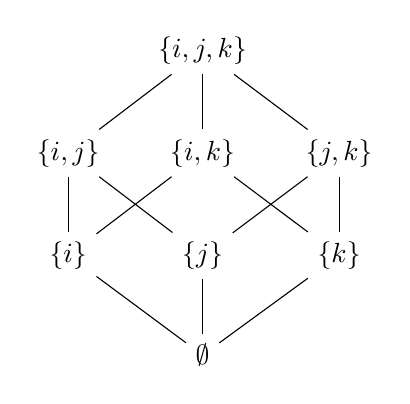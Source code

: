 %\usetikzlibrary{arrows.meta}
%\usetikzlibrary{positioning}

\begin{tikzpicture}[node distance = 0.7cm and 0.5cm]

    \node (1)                      {$\{i,j,k\}$};
    \node (2) [below left  = of 1] {$\{i,j\}$};
    \node (3) [below       = of 1] {$\{i,k\}$};
    \node (4) [below right = of 1] {$\{j,k\}$};
    \node (5) [below       = of 2] {$\{i\}$};
    \node (6) [below       = of 3] {$\{j\}$};
    \node (7) [below       = of 4] {$\{k\}$};
    \node (8) [below       = of 6] {$\emptyset$};

    \path (1) edge (2)
          (1) edge (3)
          (1) edge (4)
          (2) edge (5)
          (2) edge (6)
          (3) edge (5)
          (3) edge (7)
          (4) edge (6)
          (4) edge (7)
          (5) edge (8)
          (6) edge (8)
          (7) edge (8);

\end{tikzpicture}
